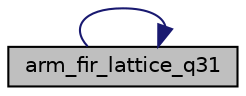 digraph "arm_fir_lattice_q31"
{
  edge [fontname="Helvetica",fontsize="10",labelfontname="Helvetica",labelfontsize="10"];
  node [fontname="Helvetica",fontsize="10",shape=record];
  rankdir="LR";
  Node10 [label="arm_fir_lattice_q31",height=0.2,width=0.4,color="black", fillcolor="grey75", style="filled", fontcolor="black"];
  Node10 -> Node10 [color="midnightblue",fontsize="10",style="solid",fontname="Helvetica"];
}
